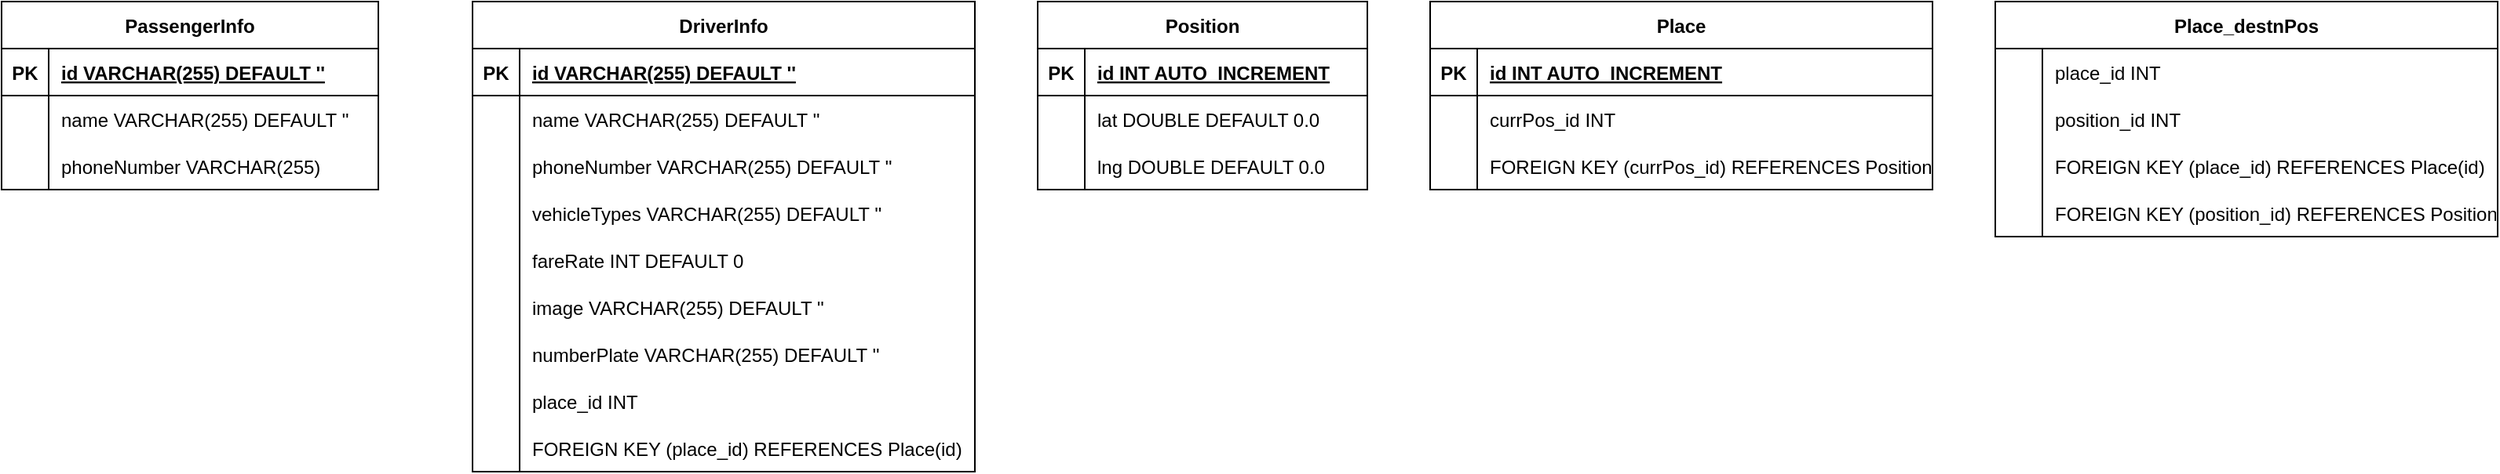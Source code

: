 <mxfile version="22.1.15" type="github">
  <diagram id="R2lEEEUBdFMjLlhIrx00" name="Page-1">
    <mxGraphModel dx="2998" dy="2576" grid="1" gridSize="10" guides="1" tooltips="1" connect="1" arrows="1" fold="1" page="1" pageScale="1" pageWidth="850" pageHeight="1100" math="0" shadow="0" extFonts="Permanent Marker^https://fonts.googleapis.com/css?family=Permanent+Marker">
      <root>
        <mxCell id="0" />
        <mxCell id="1" parent="0" />
        <mxCell id="aNE0zP0CLO-gtdoI5z6P-72" value="PassengerInfo" style="shape=table;startSize=30;container=1;collapsible=1;childLayout=tableLayout;fixedRows=1;rowLines=0;fontStyle=1;align=center;resizeLast=1;" vertex="1" parent="1">
          <mxGeometry x="-410" y="-20" width="240" height="120" as="geometry" />
        </mxCell>
        <mxCell id="aNE0zP0CLO-gtdoI5z6P-73" value="" style="shape=tableRow;horizontal=0;startSize=0;swimlaneHead=0;swimlaneBody=0;fillColor=none;collapsible=0;dropTarget=0;points=[[0,0.5],[1,0.5]];portConstraint=eastwest;strokeColor=inherit;top=0;left=0;right=0;bottom=1;" vertex="1" parent="aNE0zP0CLO-gtdoI5z6P-72">
          <mxGeometry y="30" width="240" height="30" as="geometry" />
        </mxCell>
        <mxCell id="aNE0zP0CLO-gtdoI5z6P-74" value="PK" style="shape=partialRectangle;overflow=hidden;connectable=0;fillColor=none;strokeColor=inherit;top=0;left=0;bottom=0;right=0;fontStyle=1;" vertex="1" parent="aNE0zP0CLO-gtdoI5z6P-73">
          <mxGeometry width="30" height="30" as="geometry">
            <mxRectangle width="30" height="30" as="alternateBounds" />
          </mxGeometry>
        </mxCell>
        <mxCell id="aNE0zP0CLO-gtdoI5z6P-75" value="id VARCHAR(255) DEFAULT &#39;&#39;" style="shape=partialRectangle;overflow=hidden;connectable=0;fillColor=none;align=left;strokeColor=inherit;top=0;left=0;bottom=0;right=0;spacingLeft=6;fontStyle=5;" vertex="1" parent="aNE0zP0CLO-gtdoI5z6P-73">
          <mxGeometry x="30" width="210" height="30" as="geometry">
            <mxRectangle width="210" height="30" as="alternateBounds" />
          </mxGeometry>
        </mxCell>
        <mxCell id="aNE0zP0CLO-gtdoI5z6P-76" value="" style="shape=tableRow;horizontal=0;startSize=0;swimlaneHead=0;swimlaneBody=0;fillColor=none;collapsible=0;dropTarget=0;points=[[0,0.5],[1,0.5]];portConstraint=eastwest;strokeColor=inherit;top=0;left=0;right=0;bottom=0;" vertex="1" parent="aNE0zP0CLO-gtdoI5z6P-72">
          <mxGeometry y="60" width="240" height="30" as="geometry" />
        </mxCell>
        <mxCell id="aNE0zP0CLO-gtdoI5z6P-77" value="" style="shape=partialRectangle;overflow=hidden;connectable=0;fillColor=none;strokeColor=inherit;top=0;left=0;bottom=0;right=0;" vertex="1" parent="aNE0zP0CLO-gtdoI5z6P-76">
          <mxGeometry width="30" height="30" as="geometry">
            <mxRectangle width="30" height="30" as="alternateBounds" />
          </mxGeometry>
        </mxCell>
        <mxCell id="aNE0zP0CLO-gtdoI5z6P-78" value="name VARCHAR(255) DEFAULT &#39;&#39;" style="shape=partialRectangle;overflow=hidden;connectable=0;fillColor=none;align=left;strokeColor=inherit;top=0;left=0;bottom=0;right=0;spacingLeft=6;" vertex="1" parent="aNE0zP0CLO-gtdoI5z6P-76">
          <mxGeometry x="30" width="210" height="30" as="geometry">
            <mxRectangle width="210" height="30" as="alternateBounds" />
          </mxGeometry>
        </mxCell>
        <mxCell id="aNE0zP0CLO-gtdoI5z6P-79" value="" style="shape=tableRow;horizontal=0;startSize=0;swimlaneHead=0;swimlaneBody=0;fillColor=none;collapsible=0;dropTarget=0;points=[[0,0.5],[1,0.5]];portConstraint=eastwest;strokeColor=inherit;top=0;left=0;right=0;bottom=0;" vertex="1" parent="aNE0zP0CLO-gtdoI5z6P-72">
          <mxGeometry y="90" width="240" height="30" as="geometry" />
        </mxCell>
        <mxCell id="aNE0zP0CLO-gtdoI5z6P-80" value="" style="shape=partialRectangle;overflow=hidden;connectable=0;fillColor=none;strokeColor=inherit;top=0;left=0;bottom=0;right=0;" vertex="1" parent="aNE0zP0CLO-gtdoI5z6P-79">
          <mxGeometry width="30" height="30" as="geometry">
            <mxRectangle width="30" height="30" as="alternateBounds" />
          </mxGeometry>
        </mxCell>
        <mxCell id="aNE0zP0CLO-gtdoI5z6P-81" value="phoneNumber VARCHAR(255)" style="shape=partialRectangle;overflow=hidden;connectable=0;fillColor=none;align=left;strokeColor=inherit;top=0;left=0;bottom=0;right=0;spacingLeft=6;" vertex="1" parent="aNE0zP0CLO-gtdoI5z6P-79">
          <mxGeometry x="30" width="210" height="30" as="geometry">
            <mxRectangle width="210" height="30" as="alternateBounds" />
          </mxGeometry>
        </mxCell>
        <mxCell id="aNE0zP0CLO-gtdoI5z6P-82" value="DriverInfo" style="shape=table;startSize=30;container=1;collapsible=1;childLayout=tableLayout;fixedRows=1;rowLines=0;fontStyle=1;align=center;resizeLast=1;" vertex="1" parent="1">
          <mxGeometry x="-110" y="-20" width="320" height="300" as="geometry" />
        </mxCell>
        <mxCell id="aNE0zP0CLO-gtdoI5z6P-83" value="" style="shape=tableRow;horizontal=0;startSize=0;swimlaneHead=0;swimlaneBody=0;fillColor=none;collapsible=0;dropTarget=0;points=[[0,0.5],[1,0.5]];portConstraint=eastwest;strokeColor=inherit;top=0;left=0;right=0;bottom=1;" vertex="1" parent="aNE0zP0CLO-gtdoI5z6P-82">
          <mxGeometry y="30" width="320" height="30" as="geometry" />
        </mxCell>
        <mxCell id="aNE0zP0CLO-gtdoI5z6P-84" value="PK" style="shape=partialRectangle;overflow=hidden;connectable=0;fillColor=none;strokeColor=inherit;top=0;left=0;bottom=0;right=0;fontStyle=1;" vertex="1" parent="aNE0zP0CLO-gtdoI5z6P-83">
          <mxGeometry width="30" height="30" as="geometry">
            <mxRectangle width="30" height="30" as="alternateBounds" />
          </mxGeometry>
        </mxCell>
        <mxCell id="aNE0zP0CLO-gtdoI5z6P-85" value="id VARCHAR(255) DEFAULT &#39;&#39;" style="shape=partialRectangle;overflow=hidden;connectable=0;fillColor=none;align=left;strokeColor=inherit;top=0;left=0;bottom=0;right=0;spacingLeft=6;fontStyle=5;" vertex="1" parent="aNE0zP0CLO-gtdoI5z6P-83">
          <mxGeometry x="30" width="290" height="30" as="geometry">
            <mxRectangle width="290" height="30" as="alternateBounds" />
          </mxGeometry>
        </mxCell>
        <mxCell id="aNE0zP0CLO-gtdoI5z6P-86" value="" style="shape=tableRow;horizontal=0;startSize=0;swimlaneHead=0;swimlaneBody=0;fillColor=none;collapsible=0;dropTarget=0;points=[[0,0.5],[1,0.5]];portConstraint=eastwest;strokeColor=inherit;top=0;left=0;right=0;bottom=0;" vertex="1" parent="aNE0zP0CLO-gtdoI5z6P-82">
          <mxGeometry y="60" width="320" height="30" as="geometry" />
        </mxCell>
        <mxCell id="aNE0zP0CLO-gtdoI5z6P-87" value="" style="shape=partialRectangle;overflow=hidden;connectable=0;fillColor=none;strokeColor=inherit;top=0;left=0;bottom=0;right=0;" vertex="1" parent="aNE0zP0CLO-gtdoI5z6P-86">
          <mxGeometry width="30" height="30" as="geometry">
            <mxRectangle width="30" height="30" as="alternateBounds" />
          </mxGeometry>
        </mxCell>
        <mxCell id="aNE0zP0CLO-gtdoI5z6P-88" value="name VARCHAR(255) DEFAULT &#39;&#39;" style="shape=partialRectangle;overflow=hidden;connectable=0;fillColor=none;align=left;strokeColor=inherit;top=0;left=0;bottom=0;right=0;spacingLeft=6;" vertex="1" parent="aNE0zP0CLO-gtdoI5z6P-86">
          <mxGeometry x="30" width="290" height="30" as="geometry">
            <mxRectangle width="290" height="30" as="alternateBounds" />
          </mxGeometry>
        </mxCell>
        <mxCell id="aNE0zP0CLO-gtdoI5z6P-89" value="" style="shape=tableRow;horizontal=0;startSize=0;swimlaneHead=0;swimlaneBody=0;fillColor=none;collapsible=0;dropTarget=0;points=[[0,0.5],[1,0.5]];portConstraint=eastwest;strokeColor=inherit;top=0;left=0;right=0;bottom=0;" vertex="1" parent="aNE0zP0CLO-gtdoI5z6P-82">
          <mxGeometry y="90" width="320" height="30" as="geometry" />
        </mxCell>
        <mxCell id="aNE0zP0CLO-gtdoI5z6P-90" value="" style="shape=partialRectangle;overflow=hidden;connectable=0;fillColor=none;strokeColor=inherit;top=0;left=0;bottom=0;right=0;" vertex="1" parent="aNE0zP0CLO-gtdoI5z6P-89">
          <mxGeometry width="30" height="30" as="geometry">
            <mxRectangle width="30" height="30" as="alternateBounds" />
          </mxGeometry>
        </mxCell>
        <mxCell id="aNE0zP0CLO-gtdoI5z6P-91" value="phoneNumber VARCHAR(255) DEFAULT &#39;&#39;" style="shape=partialRectangle;overflow=hidden;connectable=0;fillColor=none;align=left;strokeColor=inherit;top=0;left=0;bottom=0;right=0;spacingLeft=6;" vertex="1" parent="aNE0zP0CLO-gtdoI5z6P-89">
          <mxGeometry x="30" width="290" height="30" as="geometry">
            <mxRectangle width="290" height="30" as="alternateBounds" />
          </mxGeometry>
        </mxCell>
        <mxCell id="aNE0zP0CLO-gtdoI5z6P-92" value="" style="shape=tableRow;horizontal=0;startSize=0;swimlaneHead=0;swimlaneBody=0;fillColor=none;collapsible=0;dropTarget=0;points=[[0,0.5],[1,0.5]];portConstraint=eastwest;strokeColor=inherit;top=0;left=0;right=0;bottom=0;" vertex="1" parent="aNE0zP0CLO-gtdoI5z6P-82">
          <mxGeometry y="120" width="320" height="30" as="geometry" />
        </mxCell>
        <mxCell id="aNE0zP0CLO-gtdoI5z6P-93" value="" style="shape=partialRectangle;overflow=hidden;connectable=0;fillColor=none;strokeColor=inherit;top=0;left=0;bottom=0;right=0;" vertex="1" parent="aNE0zP0CLO-gtdoI5z6P-92">
          <mxGeometry width="30" height="30" as="geometry">
            <mxRectangle width="30" height="30" as="alternateBounds" />
          </mxGeometry>
        </mxCell>
        <mxCell id="aNE0zP0CLO-gtdoI5z6P-94" value="vehicleTypes VARCHAR(255) DEFAULT &#39;&#39;" style="shape=partialRectangle;overflow=hidden;connectable=0;fillColor=none;align=left;strokeColor=inherit;top=0;left=0;bottom=0;right=0;spacingLeft=6;" vertex="1" parent="aNE0zP0CLO-gtdoI5z6P-92">
          <mxGeometry x="30" width="290" height="30" as="geometry">
            <mxRectangle width="290" height="30" as="alternateBounds" />
          </mxGeometry>
        </mxCell>
        <mxCell id="aNE0zP0CLO-gtdoI5z6P-95" value="" style="shape=tableRow;horizontal=0;startSize=0;swimlaneHead=0;swimlaneBody=0;fillColor=none;collapsible=0;dropTarget=0;points=[[0,0.5],[1,0.5]];portConstraint=eastwest;strokeColor=inherit;top=0;left=0;right=0;bottom=0;" vertex="1" parent="aNE0zP0CLO-gtdoI5z6P-82">
          <mxGeometry y="150" width="320" height="30" as="geometry" />
        </mxCell>
        <mxCell id="aNE0zP0CLO-gtdoI5z6P-96" value="" style="shape=partialRectangle;overflow=hidden;connectable=0;fillColor=none;strokeColor=inherit;top=0;left=0;bottom=0;right=0;" vertex="1" parent="aNE0zP0CLO-gtdoI5z6P-95">
          <mxGeometry width="30" height="30" as="geometry">
            <mxRectangle width="30" height="30" as="alternateBounds" />
          </mxGeometry>
        </mxCell>
        <mxCell id="aNE0zP0CLO-gtdoI5z6P-97" value="fareRate INT DEFAULT 0" style="shape=partialRectangle;overflow=hidden;connectable=0;fillColor=none;align=left;strokeColor=inherit;top=0;left=0;bottom=0;right=0;spacingLeft=6;" vertex="1" parent="aNE0zP0CLO-gtdoI5z6P-95">
          <mxGeometry x="30" width="290" height="30" as="geometry">
            <mxRectangle width="290" height="30" as="alternateBounds" />
          </mxGeometry>
        </mxCell>
        <mxCell id="aNE0zP0CLO-gtdoI5z6P-98" value="" style="shape=tableRow;horizontal=0;startSize=0;swimlaneHead=0;swimlaneBody=0;fillColor=none;collapsible=0;dropTarget=0;points=[[0,0.5],[1,0.5]];portConstraint=eastwest;strokeColor=inherit;top=0;left=0;right=0;bottom=0;" vertex="1" parent="aNE0zP0CLO-gtdoI5z6P-82">
          <mxGeometry y="180" width="320" height="30" as="geometry" />
        </mxCell>
        <mxCell id="aNE0zP0CLO-gtdoI5z6P-99" value="" style="shape=partialRectangle;overflow=hidden;connectable=0;fillColor=none;strokeColor=inherit;top=0;left=0;bottom=0;right=0;" vertex="1" parent="aNE0zP0CLO-gtdoI5z6P-98">
          <mxGeometry width="30" height="30" as="geometry">
            <mxRectangle width="30" height="30" as="alternateBounds" />
          </mxGeometry>
        </mxCell>
        <mxCell id="aNE0zP0CLO-gtdoI5z6P-100" value="image VARCHAR(255) DEFAULT &#39;&#39;" style="shape=partialRectangle;overflow=hidden;connectable=0;fillColor=none;align=left;strokeColor=inherit;top=0;left=0;bottom=0;right=0;spacingLeft=6;" vertex="1" parent="aNE0zP0CLO-gtdoI5z6P-98">
          <mxGeometry x="30" width="290" height="30" as="geometry">
            <mxRectangle width="290" height="30" as="alternateBounds" />
          </mxGeometry>
        </mxCell>
        <mxCell id="aNE0zP0CLO-gtdoI5z6P-101" value="" style="shape=tableRow;horizontal=0;startSize=0;swimlaneHead=0;swimlaneBody=0;fillColor=none;collapsible=0;dropTarget=0;points=[[0,0.5],[1,0.5]];portConstraint=eastwest;strokeColor=inherit;top=0;left=0;right=0;bottom=0;" vertex="1" parent="aNE0zP0CLO-gtdoI5z6P-82">
          <mxGeometry y="210" width="320" height="30" as="geometry" />
        </mxCell>
        <mxCell id="aNE0zP0CLO-gtdoI5z6P-102" value="" style="shape=partialRectangle;overflow=hidden;connectable=0;fillColor=none;strokeColor=inherit;top=0;left=0;bottom=0;right=0;" vertex="1" parent="aNE0zP0CLO-gtdoI5z6P-101">
          <mxGeometry width="30" height="30" as="geometry">
            <mxRectangle width="30" height="30" as="alternateBounds" />
          </mxGeometry>
        </mxCell>
        <mxCell id="aNE0zP0CLO-gtdoI5z6P-103" value="numberPlate VARCHAR(255) DEFAULT &#39;&#39;" style="shape=partialRectangle;overflow=hidden;connectable=0;fillColor=none;align=left;strokeColor=inherit;top=0;left=0;bottom=0;right=0;spacingLeft=6;" vertex="1" parent="aNE0zP0CLO-gtdoI5z6P-101">
          <mxGeometry x="30" width="290" height="30" as="geometry">
            <mxRectangle width="290" height="30" as="alternateBounds" />
          </mxGeometry>
        </mxCell>
        <mxCell id="aNE0zP0CLO-gtdoI5z6P-104" value="" style="shape=tableRow;horizontal=0;startSize=0;swimlaneHead=0;swimlaneBody=0;fillColor=none;collapsible=0;dropTarget=0;points=[[0,0.5],[1,0.5]];portConstraint=eastwest;strokeColor=inherit;top=0;left=0;right=0;bottom=0;" vertex="1" parent="aNE0zP0CLO-gtdoI5z6P-82">
          <mxGeometry y="240" width="320" height="30" as="geometry" />
        </mxCell>
        <mxCell id="aNE0zP0CLO-gtdoI5z6P-105" value="" style="shape=partialRectangle;overflow=hidden;connectable=0;fillColor=none;strokeColor=inherit;top=0;left=0;bottom=0;right=0;" vertex="1" parent="aNE0zP0CLO-gtdoI5z6P-104">
          <mxGeometry width="30" height="30" as="geometry">
            <mxRectangle width="30" height="30" as="alternateBounds" />
          </mxGeometry>
        </mxCell>
        <mxCell id="aNE0zP0CLO-gtdoI5z6P-106" value="place_id INT" style="shape=partialRectangle;overflow=hidden;connectable=0;fillColor=none;align=left;strokeColor=inherit;top=0;left=0;bottom=0;right=0;spacingLeft=6;" vertex="1" parent="aNE0zP0CLO-gtdoI5z6P-104">
          <mxGeometry x="30" width="290" height="30" as="geometry">
            <mxRectangle width="290" height="30" as="alternateBounds" />
          </mxGeometry>
        </mxCell>
        <mxCell id="aNE0zP0CLO-gtdoI5z6P-107" value="" style="shape=tableRow;horizontal=0;startSize=0;swimlaneHead=0;swimlaneBody=0;fillColor=none;collapsible=0;dropTarget=0;points=[[0,0.5],[1,0.5]];portConstraint=eastwest;strokeColor=inherit;top=0;left=0;right=0;bottom=0;" vertex="1" parent="aNE0zP0CLO-gtdoI5z6P-82">
          <mxGeometry y="270" width="320" height="30" as="geometry" />
        </mxCell>
        <mxCell id="aNE0zP0CLO-gtdoI5z6P-108" value="" style="shape=partialRectangle;overflow=hidden;connectable=0;fillColor=none;strokeColor=inherit;top=0;left=0;bottom=0;right=0;" vertex="1" parent="aNE0zP0CLO-gtdoI5z6P-107">
          <mxGeometry width="30" height="30" as="geometry">
            <mxRectangle width="30" height="30" as="alternateBounds" />
          </mxGeometry>
        </mxCell>
        <mxCell id="aNE0zP0CLO-gtdoI5z6P-109" value="FOREIGN KEY (place_id) REFERENCES Place(id)" style="shape=partialRectangle;overflow=hidden;connectable=0;fillColor=none;align=left;strokeColor=inherit;top=0;left=0;bottom=0;right=0;spacingLeft=6;" vertex="1" parent="aNE0zP0CLO-gtdoI5z6P-107">
          <mxGeometry x="30" width="290" height="30" as="geometry">
            <mxRectangle width="290" height="30" as="alternateBounds" />
          </mxGeometry>
        </mxCell>
        <mxCell id="aNE0zP0CLO-gtdoI5z6P-110" value="Position" style="shape=table;startSize=30;container=1;collapsible=1;childLayout=tableLayout;fixedRows=1;rowLines=0;fontStyle=1;align=center;resizeLast=1;" vertex="1" parent="1">
          <mxGeometry x="250" y="-20" width="210" height="120" as="geometry" />
        </mxCell>
        <mxCell id="aNE0zP0CLO-gtdoI5z6P-111" value="" style="shape=tableRow;horizontal=0;startSize=0;swimlaneHead=0;swimlaneBody=0;fillColor=none;collapsible=0;dropTarget=0;points=[[0,0.5],[1,0.5]];portConstraint=eastwest;strokeColor=inherit;top=0;left=0;right=0;bottom=1;" vertex="1" parent="aNE0zP0CLO-gtdoI5z6P-110">
          <mxGeometry y="30" width="210" height="30" as="geometry" />
        </mxCell>
        <mxCell id="aNE0zP0CLO-gtdoI5z6P-112" value="PK" style="shape=partialRectangle;overflow=hidden;connectable=0;fillColor=none;strokeColor=inherit;top=0;left=0;bottom=0;right=0;fontStyle=1;" vertex="1" parent="aNE0zP0CLO-gtdoI5z6P-111">
          <mxGeometry width="30" height="30" as="geometry">
            <mxRectangle width="30" height="30" as="alternateBounds" />
          </mxGeometry>
        </mxCell>
        <mxCell id="aNE0zP0CLO-gtdoI5z6P-113" value="id INT AUTO_INCREMENT" style="shape=partialRectangle;overflow=hidden;connectable=0;fillColor=none;align=left;strokeColor=inherit;top=0;left=0;bottom=0;right=0;spacingLeft=6;fontStyle=5;" vertex="1" parent="aNE0zP0CLO-gtdoI5z6P-111">
          <mxGeometry x="30" width="180" height="30" as="geometry">
            <mxRectangle width="180" height="30" as="alternateBounds" />
          </mxGeometry>
        </mxCell>
        <mxCell id="aNE0zP0CLO-gtdoI5z6P-114" value="" style="shape=tableRow;horizontal=0;startSize=0;swimlaneHead=0;swimlaneBody=0;fillColor=none;collapsible=0;dropTarget=0;points=[[0,0.5],[1,0.5]];portConstraint=eastwest;strokeColor=inherit;top=0;left=0;right=0;bottom=0;" vertex="1" parent="aNE0zP0CLO-gtdoI5z6P-110">
          <mxGeometry y="60" width="210" height="30" as="geometry" />
        </mxCell>
        <mxCell id="aNE0zP0CLO-gtdoI5z6P-115" value="" style="shape=partialRectangle;overflow=hidden;connectable=0;fillColor=none;strokeColor=inherit;top=0;left=0;bottom=0;right=0;" vertex="1" parent="aNE0zP0CLO-gtdoI5z6P-114">
          <mxGeometry width="30" height="30" as="geometry">
            <mxRectangle width="30" height="30" as="alternateBounds" />
          </mxGeometry>
        </mxCell>
        <mxCell id="aNE0zP0CLO-gtdoI5z6P-116" value="lat DOUBLE DEFAULT 0.0" style="shape=partialRectangle;overflow=hidden;connectable=0;fillColor=none;align=left;strokeColor=inherit;top=0;left=0;bottom=0;right=0;spacingLeft=6;" vertex="1" parent="aNE0zP0CLO-gtdoI5z6P-114">
          <mxGeometry x="30" width="180" height="30" as="geometry">
            <mxRectangle width="180" height="30" as="alternateBounds" />
          </mxGeometry>
        </mxCell>
        <mxCell id="aNE0zP0CLO-gtdoI5z6P-117" value="" style="shape=tableRow;horizontal=0;startSize=0;swimlaneHead=0;swimlaneBody=0;fillColor=none;collapsible=0;dropTarget=0;points=[[0,0.5],[1,0.5]];portConstraint=eastwest;strokeColor=inherit;top=0;left=0;right=0;bottom=0;" vertex="1" parent="aNE0zP0CLO-gtdoI5z6P-110">
          <mxGeometry y="90" width="210" height="30" as="geometry" />
        </mxCell>
        <mxCell id="aNE0zP0CLO-gtdoI5z6P-118" value="" style="shape=partialRectangle;overflow=hidden;connectable=0;fillColor=none;strokeColor=inherit;top=0;left=0;bottom=0;right=0;" vertex="1" parent="aNE0zP0CLO-gtdoI5z6P-117">
          <mxGeometry width="30" height="30" as="geometry">
            <mxRectangle width="30" height="30" as="alternateBounds" />
          </mxGeometry>
        </mxCell>
        <mxCell id="aNE0zP0CLO-gtdoI5z6P-119" value="lng DOUBLE DEFAULT 0.0" style="shape=partialRectangle;overflow=hidden;connectable=0;fillColor=none;align=left;strokeColor=inherit;top=0;left=0;bottom=0;right=0;spacingLeft=6;" vertex="1" parent="aNE0zP0CLO-gtdoI5z6P-117">
          <mxGeometry x="30" width="180" height="30" as="geometry">
            <mxRectangle width="180" height="30" as="alternateBounds" />
          </mxGeometry>
        </mxCell>
        <mxCell id="aNE0zP0CLO-gtdoI5z6P-120" value="Place" style="shape=table;startSize=30;container=1;collapsible=1;childLayout=tableLayout;fixedRows=1;rowLines=0;fontStyle=1;align=center;resizeLast=1;" vertex="1" parent="1">
          <mxGeometry x="500" y="-20" width="320" height="120" as="geometry" />
        </mxCell>
        <mxCell id="aNE0zP0CLO-gtdoI5z6P-121" value="" style="shape=tableRow;horizontal=0;startSize=0;swimlaneHead=0;swimlaneBody=0;fillColor=none;collapsible=0;dropTarget=0;points=[[0,0.5],[1,0.5]];portConstraint=eastwest;strokeColor=inherit;top=0;left=0;right=0;bottom=1;" vertex="1" parent="aNE0zP0CLO-gtdoI5z6P-120">
          <mxGeometry y="30" width="320" height="30" as="geometry" />
        </mxCell>
        <mxCell id="aNE0zP0CLO-gtdoI5z6P-122" value="PK" style="shape=partialRectangle;overflow=hidden;connectable=0;fillColor=none;strokeColor=inherit;top=0;left=0;bottom=0;right=0;fontStyle=1;" vertex="1" parent="aNE0zP0CLO-gtdoI5z6P-121">
          <mxGeometry width="30" height="30" as="geometry">
            <mxRectangle width="30" height="30" as="alternateBounds" />
          </mxGeometry>
        </mxCell>
        <mxCell id="aNE0zP0CLO-gtdoI5z6P-123" value="id INT AUTO_INCREMENT" style="shape=partialRectangle;overflow=hidden;connectable=0;fillColor=none;align=left;strokeColor=inherit;top=0;left=0;bottom=0;right=0;spacingLeft=6;fontStyle=5;" vertex="1" parent="aNE0zP0CLO-gtdoI5z6P-121">
          <mxGeometry x="30" width="290" height="30" as="geometry">
            <mxRectangle width="290" height="30" as="alternateBounds" />
          </mxGeometry>
        </mxCell>
        <mxCell id="aNE0zP0CLO-gtdoI5z6P-124" value="" style="shape=tableRow;horizontal=0;startSize=0;swimlaneHead=0;swimlaneBody=0;fillColor=none;collapsible=0;dropTarget=0;points=[[0,0.5],[1,0.5]];portConstraint=eastwest;strokeColor=inherit;top=0;left=0;right=0;bottom=0;" vertex="1" parent="aNE0zP0CLO-gtdoI5z6P-120">
          <mxGeometry y="60" width="320" height="30" as="geometry" />
        </mxCell>
        <mxCell id="aNE0zP0CLO-gtdoI5z6P-125" value="" style="shape=partialRectangle;overflow=hidden;connectable=0;fillColor=none;strokeColor=inherit;top=0;left=0;bottom=0;right=0;" vertex="1" parent="aNE0zP0CLO-gtdoI5z6P-124">
          <mxGeometry width="30" height="30" as="geometry">
            <mxRectangle width="30" height="30" as="alternateBounds" />
          </mxGeometry>
        </mxCell>
        <mxCell id="aNE0zP0CLO-gtdoI5z6P-126" value="currPos_id INT" style="shape=partialRectangle;overflow=hidden;connectable=0;fillColor=none;align=left;strokeColor=inherit;top=0;left=0;bottom=0;right=0;spacingLeft=6;" vertex="1" parent="aNE0zP0CLO-gtdoI5z6P-124">
          <mxGeometry x="30" width="290" height="30" as="geometry">
            <mxRectangle width="290" height="30" as="alternateBounds" />
          </mxGeometry>
        </mxCell>
        <mxCell id="aNE0zP0CLO-gtdoI5z6P-127" value="" style="shape=tableRow;horizontal=0;startSize=0;swimlaneHead=0;swimlaneBody=0;fillColor=none;collapsible=0;dropTarget=0;points=[[0,0.5],[1,0.5]];portConstraint=eastwest;strokeColor=inherit;top=0;left=0;right=0;bottom=0;" vertex="1" parent="aNE0zP0CLO-gtdoI5z6P-120">
          <mxGeometry y="90" width="320" height="30" as="geometry" />
        </mxCell>
        <mxCell id="aNE0zP0CLO-gtdoI5z6P-128" value="" style="shape=partialRectangle;overflow=hidden;connectable=0;fillColor=none;strokeColor=inherit;top=0;left=0;bottom=0;right=0;" vertex="1" parent="aNE0zP0CLO-gtdoI5z6P-127">
          <mxGeometry width="30" height="30" as="geometry">
            <mxRectangle width="30" height="30" as="alternateBounds" />
          </mxGeometry>
        </mxCell>
        <mxCell id="aNE0zP0CLO-gtdoI5z6P-129" value="FOREIGN KEY (currPos_id) REFERENCES Position(id)" style="shape=partialRectangle;overflow=hidden;connectable=0;fillColor=none;align=left;strokeColor=inherit;top=0;left=0;bottom=0;right=0;spacingLeft=6;" vertex="1" parent="aNE0zP0CLO-gtdoI5z6P-127">
          <mxGeometry x="30" width="290" height="30" as="geometry">
            <mxRectangle width="290" height="30" as="alternateBounds" />
          </mxGeometry>
        </mxCell>
        <mxCell id="aNE0zP0CLO-gtdoI5z6P-130" value="Place_destnPos" style="shape=table;startSize=30;container=1;collapsible=1;childLayout=tableLayout;fixedRows=1;rowLines=0;fontStyle=1;align=center;resizeLast=1;" vertex="1" parent="1">
          <mxGeometry x="860" y="-20" width="320" height="150" as="geometry" />
        </mxCell>
        <mxCell id="aNE0zP0CLO-gtdoI5z6P-131" value="" style="shape=tableRow;horizontal=0;startSize=0;swimlaneHead=0;swimlaneBody=0;fillColor=none;collapsible=0;dropTarget=0;points=[[0,0.5],[1,0.5]];portConstraint=eastwest;strokeColor=inherit;top=0;left=0;right=0;bottom=0;" vertex="1" parent="aNE0zP0CLO-gtdoI5z6P-130">
          <mxGeometry y="30" width="320" height="30" as="geometry" />
        </mxCell>
        <mxCell id="aNE0zP0CLO-gtdoI5z6P-132" value="" style="shape=partialRectangle;overflow=hidden;connectable=0;fillColor=none;strokeColor=inherit;top=0;left=0;bottom=0;right=0;" vertex="1" parent="aNE0zP0CLO-gtdoI5z6P-131">
          <mxGeometry width="30" height="30" as="geometry">
            <mxRectangle width="30" height="30" as="alternateBounds" />
          </mxGeometry>
        </mxCell>
        <mxCell id="aNE0zP0CLO-gtdoI5z6P-133" value="place_id INT" style="shape=partialRectangle;overflow=hidden;connectable=0;fillColor=none;align=left;strokeColor=inherit;top=0;left=0;bottom=0;right=0;spacingLeft=6;" vertex="1" parent="aNE0zP0CLO-gtdoI5z6P-131">
          <mxGeometry x="30" width="290" height="30" as="geometry">
            <mxRectangle width="290" height="30" as="alternateBounds" />
          </mxGeometry>
        </mxCell>
        <mxCell id="aNE0zP0CLO-gtdoI5z6P-134" value="" style="shape=tableRow;horizontal=0;startSize=0;swimlaneHead=0;swimlaneBody=0;fillColor=none;collapsible=0;dropTarget=0;points=[[0,0.5],[1,0.5]];portConstraint=eastwest;strokeColor=inherit;top=0;left=0;right=0;bottom=0;" vertex="1" parent="aNE0zP0CLO-gtdoI5z6P-130">
          <mxGeometry y="60" width="320" height="30" as="geometry" />
        </mxCell>
        <mxCell id="aNE0zP0CLO-gtdoI5z6P-135" value="" style="shape=partialRectangle;overflow=hidden;connectable=0;fillColor=none;strokeColor=inherit;top=0;left=0;bottom=0;right=0;" vertex="1" parent="aNE0zP0CLO-gtdoI5z6P-134">
          <mxGeometry width="30" height="30" as="geometry">
            <mxRectangle width="30" height="30" as="alternateBounds" />
          </mxGeometry>
        </mxCell>
        <mxCell id="aNE0zP0CLO-gtdoI5z6P-136" value="position_id INT" style="shape=partialRectangle;overflow=hidden;connectable=0;fillColor=none;align=left;strokeColor=inherit;top=0;left=0;bottom=0;right=0;spacingLeft=6;" vertex="1" parent="aNE0zP0CLO-gtdoI5z6P-134">
          <mxGeometry x="30" width="290" height="30" as="geometry">
            <mxRectangle width="290" height="30" as="alternateBounds" />
          </mxGeometry>
        </mxCell>
        <mxCell id="aNE0zP0CLO-gtdoI5z6P-137" value="" style="shape=tableRow;horizontal=0;startSize=0;swimlaneHead=0;swimlaneBody=0;fillColor=none;collapsible=0;dropTarget=0;points=[[0,0.5],[1,0.5]];portConstraint=eastwest;strokeColor=inherit;top=0;left=0;right=0;bottom=0;" vertex="1" parent="aNE0zP0CLO-gtdoI5z6P-130">
          <mxGeometry y="90" width="320" height="30" as="geometry" />
        </mxCell>
        <mxCell id="aNE0zP0CLO-gtdoI5z6P-138" value="" style="shape=partialRectangle;overflow=hidden;connectable=0;fillColor=none;strokeColor=inherit;top=0;left=0;bottom=0;right=0;" vertex="1" parent="aNE0zP0CLO-gtdoI5z6P-137">
          <mxGeometry width="30" height="30" as="geometry">
            <mxRectangle width="30" height="30" as="alternateBounds" />
          </mxGeometry>
        </mxCell>
        <mxCell id="aNE0zP0CLO-gtdoI5z6P-139" value="FOREIGN KEY (place_id) REFERENCES Place(id)" style="shape=partialRectangle;overflow=hidden;connectable=0;fillColor=none;align=left;strokeColor=inherit;top=0;left=0;bottom=0;right=0;spacingLeft=6;" vertex="1" parent="aNE0zP0CLO-gtdoI5z6P-137">
          <mxGeometry x="30" width="290" height="30" as="geometry">
            <mxRectangle width="290" height="30" as="alternateBounds" />
          </mxGeometry>
        </mxCell>
        <mxCell id="aNE0zP0CLO-gtdoI5z6P-140" value="" style="shape=tableRow;horizontal=0;startSize=0;swimlaneHead=0;swimlaneBody=0;fillColor=none;collapsible=0;dropTarget=0;points=[[0,0.5],[1,0.5]];portConstraint=eastwest;strokeColor=inherit;top=0;left=0;right=0;bottom=0;" vertex="1" parent="aNE0zP0CLO-gtdoI5z6P-130">
          <mxGeometry y="120" width="320" height="30" as="geometry" />
        </mxCell>
        <mxCell id="aNE0zP0CLO-gtdoI5z6P-141" value="" style="shape=partialRectangle;overflow=hidden;connectable=0;fillColor=none;strokeColor=inherit;top=0;left=0;bottom=0;right=0;" vertex="1" parent="aNE0zP0CLO-gtdoI5z6P-140">
          <mxGeometry width="30" height="30" as="geometry">
            <mxRectangle width="30" height="30" as="alternateBounds" />
          </mxGeometry>
        </mxCell>
        <mxCell id="aNE0zP0CLO-gtdoI5z6P-142" value="FOREIGN KEY (position_id) REFERENCES Position(id)" style="shape=partialRectangle;overflow=hidden;connectable=0;fillColor=none;align=left;strokeColor=inherit;top=0;left=0;bottom=0;right=0;spacingLeft=6;" vertex="1" parent="aNE0zP0CLO-gtdoI5z6P-140">
          <mxGeometry x="30" width="290" height="30" as="geometry">
            <mxRectangle width="290" height="30" as="alternateBounds" />
          </mxGeometry>
        </mxCell>
      </root>
    </mxGraphModel>
  </diagram>
</mxfile>
